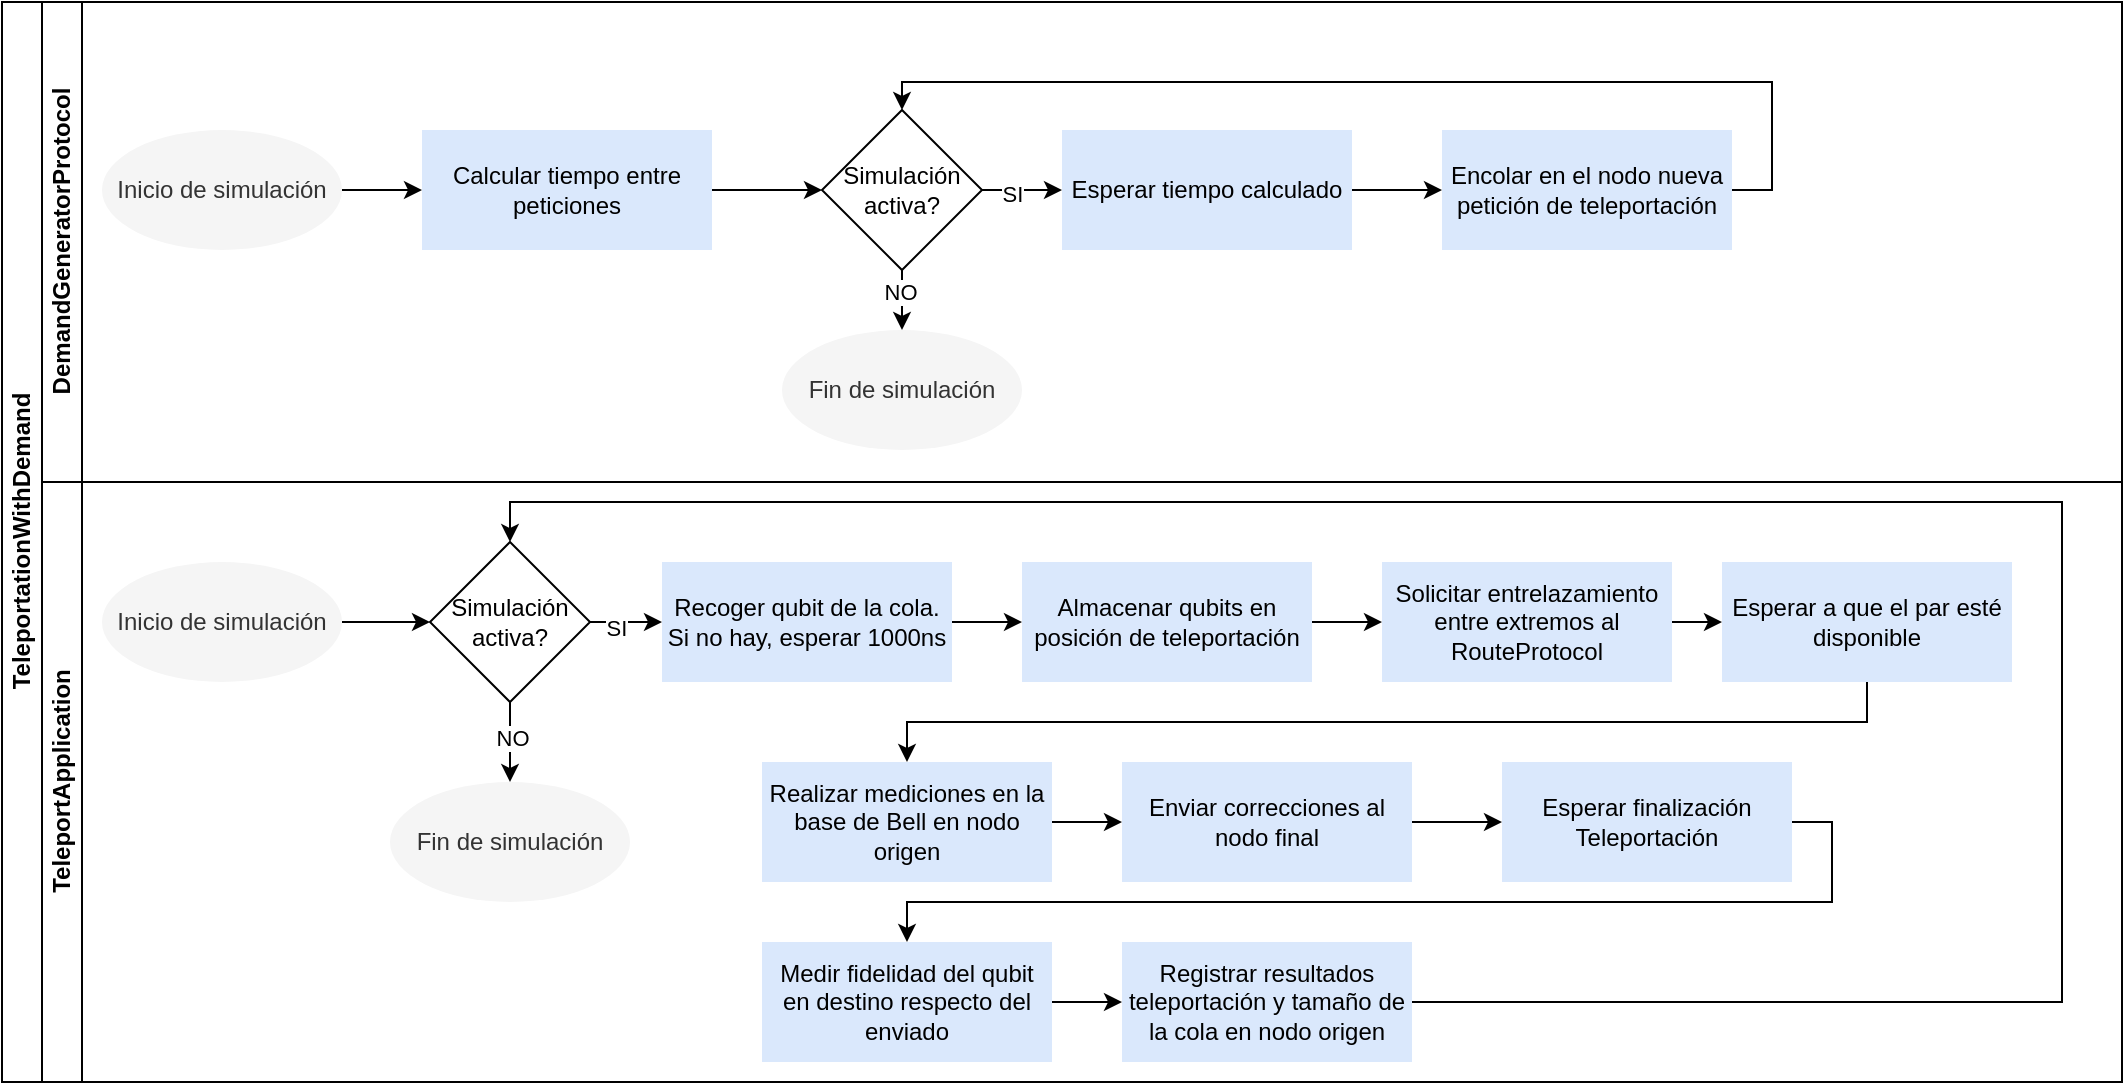 <mxfile version="24.2.5" type="device">
  <diagram id="prtHgNgQTEPvFCAcTncT" name="Page-1">
    <mxGraphModel dx="792" dy="436" grid="1" gridSize="10" guides="1" tooltips="1" connect="1" arrows="1" fold="1" page="1" pageScale="1" pageWidth="827" pageHeight="1169" math="0" shadow="0">
      <root>
        <mxCell id="0" />
        <mxCell id="1" parent="0" />
        <mxCell id="dNxyNK7c78bLwvsdeMH5-19" value="TeleportationWithDemand" style="swimlane;html=1;childLayout=stackLayout;resizeParent=1;resizeParentMax=0;horizontal=0;startSize=20;horizontalStack=0;" parent="1" vertex="1">
          <mxGeometry x="130" y="120" width="1060" height="540" as="geometry" />
        </mxCell>
        <mxCell id="dNxyNK7c78bLwvsdeMH5-20" value="DemandGeneratorProtocol" style="swimlane;html=1;startSize=20;horizontal=0;" parent="dNxyNK7c78bLwvsdeMH5-19" vertex="1">
          <mxGeometry x="20" width="1040" height="240" as="geometry" />
        </mxCell>
        <mxCell id="RBdLH4FZR8q4X6TiBJtw-6" style="edgeStyle=orthogonalEdgeStyle;rounded=0;orthogonalLoop=1;jettySize=auto;html=1;exitX=1;exitY=0.5;exitDx=0;exitDy=0;entryX=0;entryY=0.5;entryDx=0;entryDy=0;" edge="1" parent="dNxyNK7c78bLwvsdeMH5-20" source="RBdLH4FZR8q4X6TiBJtw-1" target="RBdLH4FZR8q4X6TiBJtw-2">
          <mxGeometry relative="1" as="geometry" />
        </mxCell>
        <mxCell id="RBdLH4FZR8q4X6TiBJtw-1" value="Inicio de simulación" style="ellipse;whiteSpace=wrap;html=1;fillColor=#f5f5f5;fontColor=#333333;strokeColor=none;" vertex="1" parent="dNxyNK7c78bLwvsdeMH5-20">
          <mxGeometry x="30" y="64" width="120" height="60" as="geometry" />
        </mxCell>
        <mxCell id="RBdLH4FZR8q4X6TiBJtw-7" style="edgeStyle=orthogonalEdgeStyle;rounded=0;orthogonalLoop=1;jettySize=auto;html=1;exitX=1;exitY=0.5;exitDx=0;exitDy=0;entryX=0;entryY=0.5;entryDx=0;entryDy=0;" edge="1" parent="dNxyNK7c78bLwvsdeMH5-20" source="RBdLH4FZR8q4X6TiBJtw-2" target="RBdLH4FZR8q4X6TiBJtw-4">
          <mxGeometry relative="1" as="geometry" />
        </mxCell>
        <mxCell id="RBdLH4FZR8q4X6TiBJtw-2" value="Calcular tiempo entre peticiones" style="rounded=0;whiteSpace=wrap;html=1;fillColor=#dae8fc;strokeColor=none;" vertex="1" parent="dNxyNK7c78bLwvsdeMH5-20">
          <mxGeometry x="190" y="64" width="145" height="60" as="geometry" />
        </mxCell>
        <mxCell id="RBdLH4FZR8q4X6TiBJtw-9" style="edgeStyle=orthogonalEdgeStyle;rounded=0;orthogonalLoop=1;jettySize=auto;html=1;exitX=1;exitY=0.5;exitDx=0;exitDy=0;entryX=0;entryY=0.5;entryDx=0;entryDy=0;" edge="1" parent="dNxyNK7c78bLwvsdeMH5-20" source="RBdLH4FZR8q4X6TiBJtw-3" target="RBdLH4FZR8q4X6TiBJtw-5">
          <mxGeometry relative="1" as="geometry" />
        </mxCell>
        <mxCell id="RBdLH4FZR8q4X6TiBJtw-3" value="Esperar tiempo calculado" style="rounded=0;whiteSpace=wrap;html=1;fillColor=#dae8fc;strokeColor=none;" vertex="1" parent="dNxyNK7c78bLwvsdeMH5-20">
          <mxGeometry x="510" y="64" width="145" height="60" as="geometry" />
        </mxCell>
        <mxCell id="RBdLH4FZR8q4X6TiBJtw-8" style="edgeStyle=orthogonalEdgeStyle;rounded=0;orthogonalLoop=1;jettySize=auto;html=1;exitX=1;exitY=0.5;exitDx=0;exitDy=0;" edge="1" parent="dNxyNK7c78bLwvsdeMH5-20" source="RBdLH4FZR8q4X6TiBJtw-4" target="RBdLH4FZR8q4X6TiBJtw-3">
          <mxGeometry relative="1" as="geometry" />
        </mxCell>
        <mxCell id="RBdLH4FZR8q4X6TiBJtw-10" value="SI" style="edgeLabel;html=1;align=center;verticalAlign=middle;resizable=0;points=[];" vertex="1" connectable="0" parent="RBdLH4FZR8q4X6TiBJtw-8">
          <mxGeometry x="-0.25" y="-2" relative="1" as="geometry">
            <mxPoint as="offset" />
          </mxGeometry>
        </mxCell>
        <mxCell id="RBdLH4FZR8q4X6TiBJtw-12" style="edgeStyle=orthogonalEdgeStyle;rounded=0;orthogonalLoop=1;jettySize=auto;html=1;exitX=0.5;exitY=1;exitDx=0;exitDy=0;entryX=0.5;entryY=0;entryDx=0;entryDy=0;" edge="1" parent="dNxyNK7c78bLwvsdeMH5-20" source="RBdLH4FZR8q4X6TiBJtw-4" target="RBdLH4FZR8q4X6TiBJtw-11">
          <mxGeometry relative="1" as="geometry" />
        </mxCell>
        <mxCell id="RBdLH4FZR8q4X6TiBJtw-13" value="NO" style="edgeLabel;html=1;align=center;verticalAlign=middle;resizable=0;points=[];" vertex="1" connectable="0" parent="RBdLH4FZR8q4X6TiBJtw-12">
          <mxGeometry x="-0.267" y="-1" relative="1" as="geometry">
            <mxPoint as="offset" />
          </mxGeometry>
        </mxCell>
        <mxCell id="RBdLH4FZR8q4X6TiBJtw-4" value="Simulación activa?" style="rhombus;whiteSpace=wrap;html=1;" vertex="1" parent="dNxyNK7c78bLwvsdeMH5-20">
          <mxGeometry x="390" y="54" width="80" height="80" as="geometry" />
        </mxCell>
        <mxCell id="RBdLH4FZR8q4X6TiBJtw-44" style="edgeStyle=orthogonalEdgeStyle;rounded=0;orthogonalLoop=1;jettySize=auto;html=1;exitX=1;exitY=0.5;exitDx=0;exitDy=0;entryX=0.5;entryY=0;entryDx=0;entryDy=0;" edge="1" parent="dNxyNK7c78bLwvsdeMH5-20" source="RBdLH4FZR8q4X6TiBJtw-5" target="RBdLH4FZR8q4X6TiBJtw-4">
          <mxGeometry relative="1" as="geometry">
            <Array as="points">
              <mxPoint x="865" y="94" />
              <mxPoint x="865" y="40" />
              <mxPoint x="430" y="40" />
            </Array>
          </mxGeometry>
        </mxCell>
        <mxCell id="RBdLH4FZR8q4X6TiBJtw-5" value="Encolar en el nodo nueva petición de teleportación" style="rounded=0;whiteSpace=wrap;html=1;fillColor=#dae8fc;strokeColor=none;" vertex="1" parent="dNxyNK7c78bLwvsdeMH5-20">
          <mxGeometry x="700" y="64" width="145" height="60" as="geometry" />
        </mxCell>
        <mxCell id="RBdLH4FZR8q4X6TiBJtw-11" value="Fin de simulación" style="ellipse;whiteSpace=wrap;html=1;fillColor=#f5f5f5;fontColor=#333333;strokeColor=none;" vertex="1" parent="dNxyNK7c78bLwvsdeMH5-20">
          <mxGeometry x="370" y="164" width="120" height="60" as="geometry" />
        </mxCell>
        <mxCell id="dNxyNK7c78bLwvsdeMH5-21" value="TeleportApplication" style="swimlane;html=1;startSize=20;horizontal=0;" parent="dNxyNK7c78bLwvsdeMH5-19" vertex="1">
          <mxGeometry x="20" y="240" width="1040" height="300" as="geometry" />
        </mxCell>
        <mxCell id="RBdLH4FZR8q4X6TiBJtw-37" style="edgeStyle=orthogonalEdgeStyle;rounded=0;orthogonalLoop=1;jettySize=auto;html=1;exitX=1;exitY=0.5;exitDx=0;exitDy=0;entryX=0;entryY=0.5;entryDx=0;entryDy=0;" edge="1" parent="dNxyNK7c78bLwvsdeMH5-21" source="RBdLH4FZR8q4X6TiBJtw-14" target="RBdLH4FZR8q4X6TiBJtw-15">
          <mxGeometry relative="1" as="geometry" />
        </mxCell>
        <mxCell id="RBdLH4FZR8q4X6TiBJtw-14" value="Inicio de simulación" style="ellipse;whiteSpace=wrap;html=1;fillColor=#f5f5f5;fontColor=#333333;strokeColor=none;" vertex="1" parent="dNxyNK7c78bLwvsdeMH5-21">
          <mxGeometry x="30" y="40" width="120" height="60" as="geometry" />
        </mxCell>
        <mxCell id="RBdLH4FZR8q4X6TiBJtw-35" style="edgeStyle=orthogonalEdgeStyle;rounded=0;orthogonalLoop=1;jettySize=auto;html=1;exitX=0.5;exitY=1;exitDx=0;exitDy=0;" edge="1" parent="dNxyNK7c78bLwvsdeMH5-21" source="RBdLH4FZR8q4X6TiBJtw-15" target="RBdLH4FZR8q4X6TiBJtw-34">
          <mxGeometry relative="1" as="geometry" />
        </mxCell>
        <mxCell id="RBdLH4FZR8q4X6TiBJtw-36" value="NO" style="edgeLabel;html=1;align=center;verticalAlign=middle;resizable=0;points=[];" vertex="1" connectable="0" parent="RBdLH4FZR8q4X6TiBJtw-35">
          <mxGeometry x="-0.1" y="1" relative="1" as="geometry">
            <mxPoint as="offset" />
          </mxGeometry>
        </mxCell>
        <mxCell id="RBdLH4FZR8q4X6TiBJtw-46" style="edgeStyle=orthogonalEdgeStyle;rounded=0;orthogonalLoop=1;jettySize=auto;html=1;exitX=1;exitY=0.5;exitDx=0;exitDy=0;entryX=0;entryY=0.5;entryDx=0;entryDy=0;" edge="1" parent="dNxyNK7c78bLwvsdeMH5-21" source="RBdLH4FZR8q4X6TiBJtw-15" target="RBdLH4FZR8q4X6TiBJtw-38">
          <mxGeometry relative="1" as="geometry" />
        </mxCell>
        <mxCell id="RBdLH4FZR8q4X6TiBJtw-47" value="SI" style="edgeLabel;html=1;align=center;verticalAlign=middle;resizable=0;points=[];" vertex="1" connectable="0" parent="RBdLH4FZR8q4X6TiBJtw-46">
          <mxGeometry x="-0.278" y="-3" relative="1" as="geometry">
            <mxPoint as="offset" />
          </mxGeometry>
        </mxCell>
        <mxCell id="RBdLH4FZR8q4X6TiBJtw-15" value="Simulación activa?" style="rhombus;whiteSpace=wrap;html=1;" vertex="1" parent="dNxyNK7c78bLwvsdeMH5-21">
          <mxGeometry x="194" y="30" width="80" height="80" as="geometry" />
        </mxCell>
        <mxCell id="RBdLH4FZR8q4X6TiBJtw-34" value="Fin de simulación" style="ellipse;whiteSpace=wrap;html=1;fillColor=#f5f5f5;fontColor=#333333;strokeColor=none;" vertex="1" parent="dNxyNK7c78bLwvsdeMH5-21">
          <mxGeometry x="174" y="150" width="120" height="60" as="geometry" />
        </mxCell>
        <mxCell id="RBdLH4FZR8q4X6TiBJtw-48" style="edgeStyle=orthogonalEdgeStyle;rounded=0;orthogonalLoop=1;jettySize=auto;html=1;exitX=1;exitY=0.5;exitDx=0;exitDy=0;entryX=0;entryY=0.5;entryDx=0;entryDy=0;" edge="1" parent="dNxyNK7c78bLwvsdeMH5-21" source="RBdLH4FZR8q4X6TiBJtw-38" target="RBdLH4FZR8q4X6TiBJtw-39">
          <mxGeometry relative="1" as="geometry" />
        </mxCell>
        <mxCell id="RBdLH4FZR8q4X6TiBJtw-38" value="Recoger qubit de la cola.&lt;div&gt;Si no hay, esperar 1000ns&lt;/div&gt;" style="rounded=0;whiteSpace=wrap;html=1;fillColor=#dae8fc;strokeColor=none;" vertex="1" parent="dNxyNK7c78bLwvsdeMH5-21">
          <mxGeometry x="310" y="40" width="145" height="60" as="geometry" />
        </mxCell>
        <mxCell id="RBdLH4FZR8q4X6TiBJtw-49" style="edgeStyle=orthogonalEdgeStyle;rounded=0;orthogonalLoop=1;jettySize=auto;html=1;exitX=1;exitY=0.5;exitDx=0;exitDy=0;entryX=0;entryY=0.5;entryDx=0;entryDy=0;" edge="1" parent="dNxyNK7c78bLwvsdeMH5-21" source="RBdLH4FZR8q4X6TiBJtw-39" target="RBdLH4FZR8q4X6TiBJtw-40">
          <mxGeometry relative="1" as="geometry" />
        </mxCell>
        <mxCell id="RBdLH4FZR8q4X6TiBJtw-39" value="Almacenar qubits en posición de teleportación" style="rounded=0;whiteSpace=wrap;html=1;fillColor=#dae8fc;strokeColor=none;" vertex="1" parent="dNxyNK7c78bLwvsdeMH5-21">
          <mxGeometry x="490" y="40" width="145" height="60" as="geometry" />
        </mxCell>
        <mxCell id="RBdLH4FZR8q4X6TiBJtw-50" style="edgeStyle=orthogonalEdgeStyle;rounded=0;orthogonalLoop=1;jettySize=auto;html=1;exitX=1;exitY=0.5;exitDx=0;exitDy=0;entryX=0;entryY=0.5;entryDx=0;entryDy=0;" edge="1" parent="dNxyNK7c78bLwvsdeMH5-21" source="RBdLH4FZR8q4X6TiBJtw-40" target="RBdLH4FZR8q4X6TiBJtw-41">
          <mxGeometry relative="1" as="geometry" />
        </mxCell>
        <mxCell id="RBdLH4FZR8q4X6TiBJtw-40" value="Solicitar entrelazamiento entre extremos al RouteProtocol" style="rounded=0;whiteSpace=wrap;html=1;fillColor=#dae8fc;strokeColor=none;" vertex="1" parent="dNxyNK7c78bLwvsdeMH5-21">
          <mxGeometry x="670" y="40" width="145" height="60" as="geometry" />
        </mxCell>
        <mxCell id="RBdLH4FZR8q4X6TiBJtw-51" style="edgeStyle=orthogonalEdgeStyle;rounded=0;orthogonalLoop=1;jettySize=auto;html=1;exitX=0.5;exitY=1;exitDx=0;exitDy=0;entryX=0.5;entryY=0;entryDx=0;entryDy=0;" edge="1" parent="dNxyNK7c78bLwvsdeMH5-21" source="RBdLH4FZR8q4X6TiBJtw-41" target="RBdLH4FZR8q4X6TiBJtw-42">
          <mxGeometry relative="1" as="geometry" />
        </mxCell>
        <mxCell id="RBdLH4FZR8q4X6TiBJtw-41" value="Esperar a que el par esté disponible" style="rounded=0;whiteSpace=wrap;html=1;fillColor=#dae8fc;strokeColor=none;" vertex="1" parent="dNxyNK7c78bLwvsdeMH5-21">
          <mxGeometry x="840" y="40" width="145" height="60" as="geometry" />
        </mxCell>
        <mxCell id="RBdLH4FZR8q4X6TiBJtw-52" style="edgeStyle=orthogonalEdgeStyle;rounded=0;orthogonalLoop=1;jettySize=auto;html=1;exitX=1;exitY=0.5;exitDx=0;exitDy=0;entryX=0;entryY=0.5;entryDx=0;entryDy=0;" edge="1" parent="dNxyNK7c78bLwvsdeMH5-21" source="RBdLH4FZR8q4X6TiBJtw-42" target="RBdLH4FZR8q4X6TiBJtw-43">
          <mxGeometry relative="1" as="geometry" />
        </mxCell>
        <mxCell id="RBdLH4FZR8q4X6TiBJtw-42" value="Realizar mediciones en la base de Bell en nodo origen" style="rounded=0;whiteSpace=wrap;html=1;fillColor=#dae8fc;strokeColor=none;" vertex="1" parent="dNxyNK7c78bLwvsdeMH5-21">
          <mxGeometry x="360" y="140" width="145" height="60" as="geometry" />
        </mxCell>
        <mxCell id="RBdLH4FZR8q4X6TiBJtw-53" style="edgeStyle=orthogonalEdgeStyle;rounded=0;orthogonalLoop=1;jettySize=auto;html=1;exitX=1;exitY=0.5;exitDx=0;exitDy=0;entryX=0;entryY=0.5;entryDx=0;entryDy=0;" edge="1" parent="dNxyNK7c78bLwvsdeMH5-21" source="RBdLH4FZR8q4X6TiBJtw-43" target="RBdLH4FZR8q4X6TiBJtw-45">
          <mxGeometry relative="1" as="geometry" />
        </mxCell>
        <mxCell id="RBdLH4FZR8q4X6TiBJtw-43" value="Enviar correcciones al nodo final" style="rounded=0;whiteSpace=wrap;html=1;fillColor=#dae8fc;strokeColor=none;" vertex="1" parent="dNxyNK7c78bLwvsdeMH5-21">
          <mxGeometry x="540" y="140" width="145" height="60" as="geometry" />
        </mxCell>
        <mxCell id="RBdLH4FZR8q4X6TiBJtw-56" style="edgeStyle=orthogonalEdgeStyle;rounded=0;orthogonalLoop=1;jettySize=auto;html=1;exitX=1;exitY=0.5;exitDx=0;exitDy=0;entryX=0.5;entryY=0;entryDx=0;entryDy=0;" edge="1" parent="dNxyNK7c78bLwvsdeMH5-21" source="RBdLH4FZR8q4X6TiBJtw-45" target="RBdLH4FZR8q4X6TiBJtw-54">
          <mxGeometry relative="1" as="geometry">
            <Array as="points">
              <mxPoint x="895" y="170" />
              <mxPoint x="895" y="210" />
              <mxPoint x="433" y="210" />
            </Array>
          </mxGeometry>
        </mxCell>
        <mxCell id="RBdLH4FZR8q4X6TiBJtw-45" value="Esperar finalización Teleportación" style="rounded=0;whiteSpace=wrap;html=1;fillColor=#dae8fc;strokeColor=none;" vertex="1" parent="dNxyNK7c78bLwvsdeMH5-21">
          <mxGeometry x="730" y="140" width="145" height="60" as="geometry" />
        </mxCell>
        <mxCell id="RBdLH4FZR8q4X6TiBJtw-58" style="edgeStyle=orthogonalEdgeStyle;rounded=0;orthogonalLoop=1;jettySize=auto;html=1;exitX=1;exitY=0.5;exitDx=0;exitDy=0;entryX=0;entryY=0.5;entryDx=0;entryDy=0;" edge="1" parent="dNxyNK7c78bLwvsdeMH5-21" source="RBdLH4FZR8q4X6TiBJtw-54" target="RBdLH4FZR8q4X6TiBJtw-55">
          <mxGeometry relative="1" as="geometry" />
        </mxCell>
        <mxCell id="RBdLH4FZR8q4X6TiBJtw-54" value="Medir fidelidad del qubit en destino respecto del enviado" style="rounded=0;whiteSpace=wrap;html=1;fillColor=#dae8fc;strokeColor=none;" vertex="1" parent="dNxyNK7c78bLwvsdeMH5-21">
          <mxGeometry x="360" y="230" width="145" height="60" as="geometry" />
        </mxCell>
        <mxCell id="RBdLH4FZR8q4X6TiBJtw-57" style="edgeStyle=orthogonalEdgeStyle;rounded=0;orthogonalLoop=1;jettySize=auto;html=1;exitX=1;exitY=0.5;exitDx=0;exitDy=0;entryX=0.5;entryY=0;entryDx=0;entryDy=0;" edge="1" parent="dNxyNK7c78bLwvsdeMH5-21" source="RBdLH4FZR8q4X6TiBJtw-55" target="RBdLH4FZR8q4X6TiBJtw-15">
          <mxGeometry relative="1" as="geometry">
            <Array as="points">
              <mxPoint x="1010" y="260" />
              <mxPoint x="1010" y="10" />
              <mxPoint x="234" y="10" />
            </Array>
          </mxGeometry>
        </mxCell>
        <mxCell id="RBdLH4FZR8q4X6TiBJtw-55" value="Registrar resultados teleportación y tamaño de la cola en nodo origen" style="rounded=0;whiteSpace=wrap;html=1;fillColor=#dae8fc;strokeColor=none;" vertex="1" parent="dNxyNK7c78bLwvsdeMH5-21">
          <mxGeometry x="540" y="230" width="145" height="60" as="geometry" />
        </mxCell>
      </root>
    </mxGraphModel>
  </diagram>
</mxfile>
